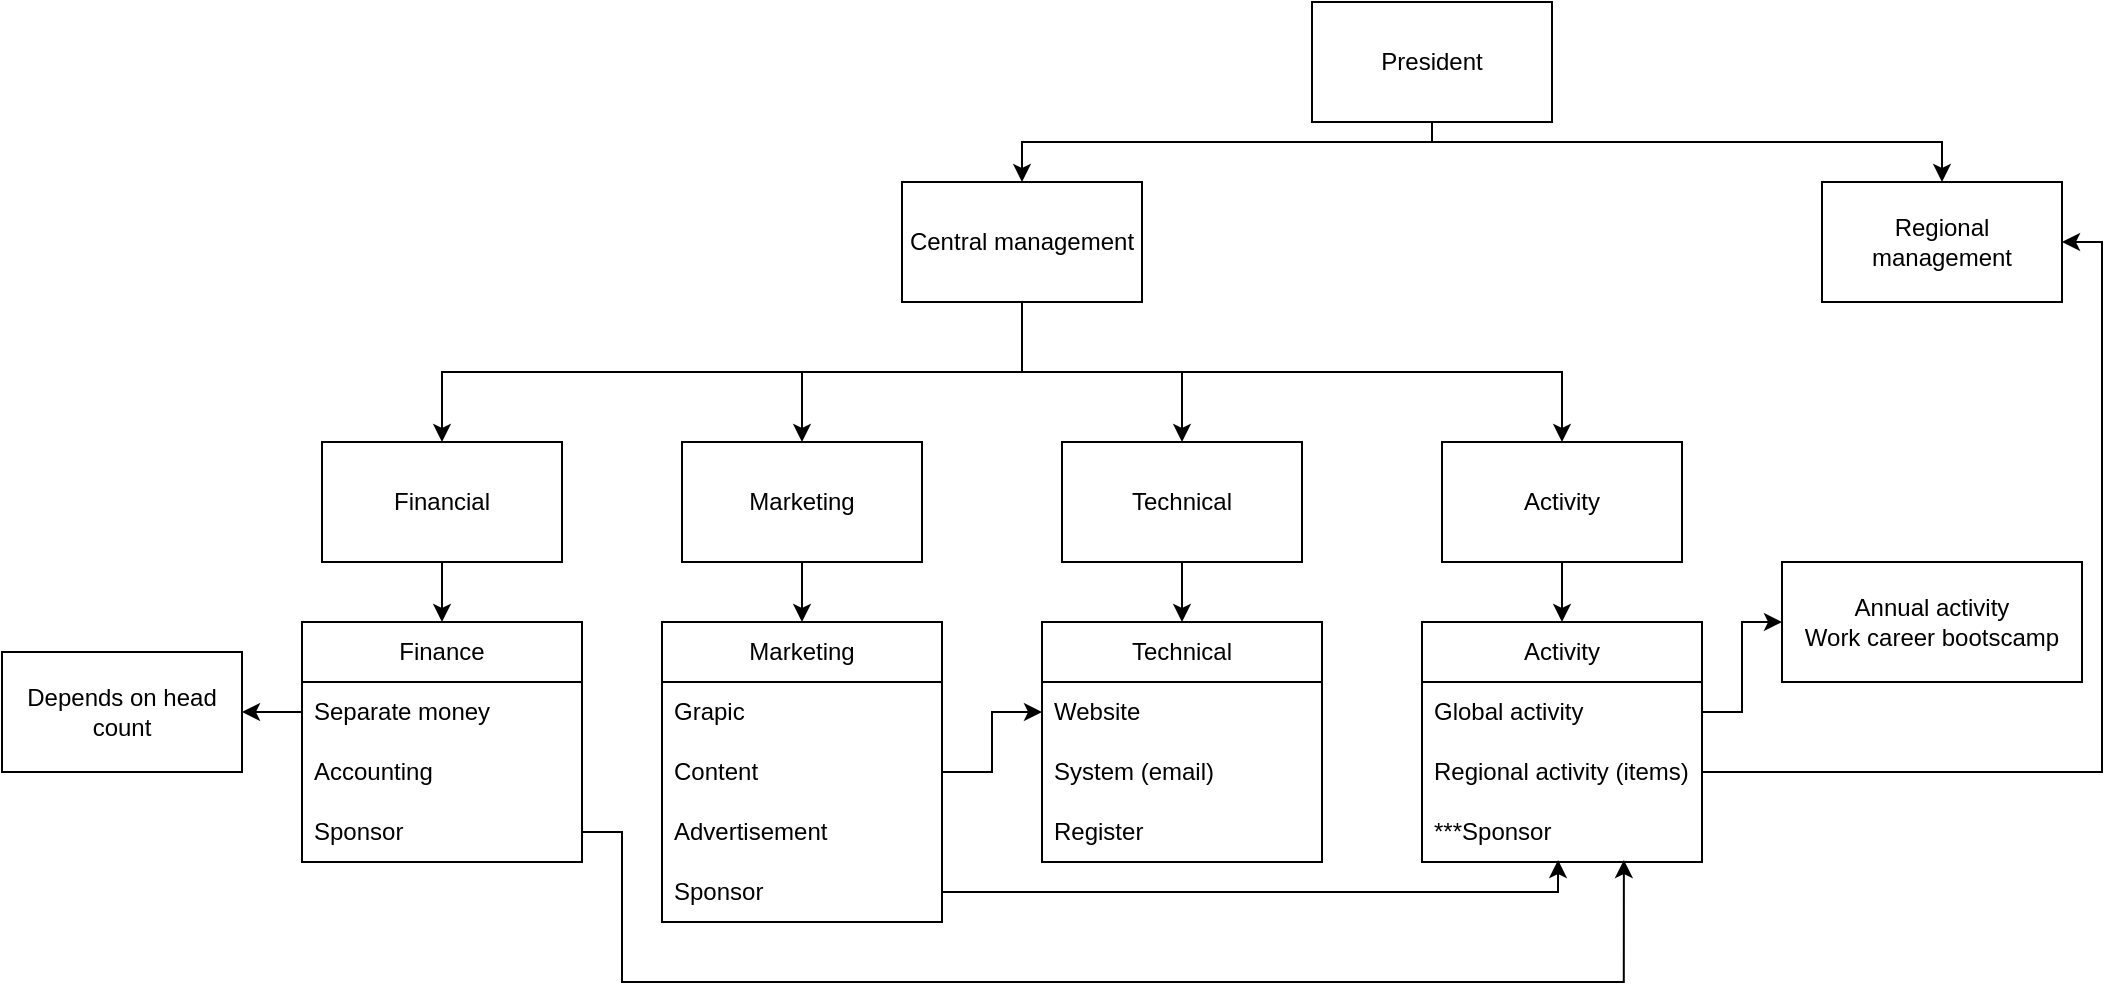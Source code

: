 <mxfile version="21.2.3" type="github">
  <diagram name="Page-1" id="Dwad5n6bbbJ22NZK7gXC">
    <mxGraphModel dx="2284" dy="896" grid="1" gridSize="10" guides="1" tooltips="1" connect="1" arrows="1" fold="1" page="1" pageScale="1" pageWidth="850" pageHeight="1100" math="0" shadow="0">
      <root>
        <mxCell id="0" />
        <mxCell id="1" parent="0" />
        <mxCell id="BgVYUfJSk00kFiDVKb5x-19" style="edgeStyle=orthogonalEdgeStyle;rounded=0;orthogonalLoop=1;jettySize=auto;html=1;entryX=0.5;entryY=0;entryDx=0;entryDy=0;exitX=0.5;exitY=1;exitDx=0;exitDy=0;" edge="1" parent="1" source="BgVYUfJSk00kFiDVKb5x-1" target="BgVYUfJSk00kFiDVKb5x-2">
          <mxGeometry relative="1" as="geometry">
            <Array as="points">
              <mxPoint x="425" y="80" />
              <mxPoint x="220" y="80" />
            </Array>
          </mxGeometry>
        </mxCell>
        <mxCell id="BgVYUfJSk00kFiDVKb5x-20" style="edgeStyle=orthogonalEdgeStyle;rounded=0;orthogonalLoop=1;jettySize=auto;html=1;exitX=0.5;exitY=1;exitDx=0;exitDy=0;entryX=0.5;entryY=0;entryDx=0;entryDy=0;" edge="1" parent="1" source="BgVYUfJSk00kFiDVKb5x-1" target="BgVYUfJSk00kFiDVKb5x-3">
          <mxGeometry relative="1" as="geometry">
            <Array as="points">
              <mxPoint x="425" y="80" />
              <mxPoint x="680" y="80" />
            </Array>
          </mxGeometry>
        </mxCell>
        <mxCell id="BgVYUfJSk00kFiDVKb5x-1" value="President" style="rounded=0;whiteSpace=wrap;html=1;" vertex="1" parent="1">
          <mxGeometry x="365" y="10" width="120" height="60" as="geometry" />
        </mxCell>
        <mxCell id="BgVYUfJSk00kFiDVKb5x-15" style="edgeStyle=orthogonalEdgeStyle;rounded=0;orthogonalLoop=1;jettySize=auto;html=1;exitX=0.5;exitY=1;exitDx=0;exitDy=0;entryX=0.5;entryY=0;entryDx=0;entryDy=0;" edge="1" parent="1" source="BgVYUfJSk00kFiDVKb5x-2" target="BgVYUfJSk00kFiDVKb5x-5">
          <mxGeometry relative="1" as="geometry" />
        </mxCell>
        <mxCell id="BgVYUfJSk00kFiDVKb5x-16" style="edgeStyle=orthogonalEdgeStyle;rounded=0;orthogonalLoop=1;jettySize=auto;html=1;exitX=0.5;exitY=1;exitDx=0;exitDy=0;entryX=0.5;entryY=0;entryDx=0;entryDy=0;" edge="1" parent="1" source="BgVYUfJSk00kFiDVKb5x-2" target="BgVYUfJSk00kFiDVKb5x-4">
          <mxGeometry relative="1" as="geometry" />
        </mxCell>
        <mxCell id="BgVYUfJSk00kFiDVKb5x-17" style="edgeStyle=orthogonalEdgeStyle;rounded=0;orthogonalLoop=1;jettySize=auto;html=1;exitX=0.5;exitY=1;exitDx=0;exitDy=0;entryX=0.5;entryY=0;entryDx=0;entryDy=0;" edge="1" parent="1" source="BgVYUfJSk00kFiDVKb5x-2" target="BgVYUfJSk00kFiDVKb5x-6">
          <mxGeometry relative="1" as="geometry" />
        </mxCell>
        <mxCell id="BgVYUfJSk00kFiDVKb5x-18" style="edgeStyle=orthogonalEdgeStyle;rounded=0;orthogonalLoop=1;jettySize=auto;html=1;exitX=0.5;exitY=1;exitDx=0;exitDy=0;entryX=0.5;entryY=0;entryDx=0;entryDy=0;" edge="1" parent="1" source="BgVYUfJSk00kFiDVKb5x-2" target="BgVYUfJSk00kFiDVKb5x-7">
          <mxGeometry relative="1" as="geometry" />
        </mxCell>
        <mxCell id="BgVYUfJSk00kFiDVKb5x-2" value="Central management" style="rounded=0;whiteSpace=wrap;html=1;" vertex="1" parent="1">
          <mxGeometry x="160" y="100" width="120" height="60" as="geometry" />
        </mxCell>
        <mxCell id="BgVYUfJSk00kFiDVKb5x-3" value="Regional management" style="rounded=0;whiteSpace=wrap;html=1;" vertex="1" parent="1">
          <mxGeometry x="620" y="100" width="120" height="60" as="geometry" />
        </mxCell>
        <mxCell id="BgVYUfJSk00kFiDVKb5x-33" style="edgeStyle=orthogonalEdgeStyle;rounded=0;orthogonalLoop=1;jettySize=auto;html=1;exitX=0.5;exitY=1;exitDx=0;exitDy=0;entryX=0.5;entryY=0;entryDx=0;entryDy=0;" edge="1" parent="1" source="BgVYUfJSk00kFiDVKb5x-4" target="BgVYUfJSk00kFiDVKb5x-8">
          <mxGeometry relative="1" as="geometry" />
        </mxCell>
        <mxCell id="BgVYUfJSk00kFiDVKb5x-4" value="Financial" style="rounded=0;whiteSpace=wrap;html=1;" vertex="1" parent="1">
          <mxGeometry x="-130" y="230" width="120" height="60" as="geometry" />
        </mxCell>
        <mxCell id="BgVYUfJSk00kFiDVKb5x-32" style="edgeStyle=orthogonalEdgeStyle;rounded=0;orthogonalLoop=1;jettySize=auto;html=1;exitX=0.5;exitY=1;exitDx=0;exitDy=0;entryX=0.5;entryY=0;entryDx=0;entryDy=0;" edge="1" parent="1" source="BgVYUfJSk00kFiDVKb5x-5" target="BgVYUfJSk00kFiDVKb5x-22">
          <mxGeometry relative="1" as="geometry" />
        </mxCell>
        <mxCell id="BgVYUfJSk00kFiDVKb5x-5" value="Marketing" style="rounded=0;whiteSpace=wrap;html=1;" vertex="1" parent="1">
          <mxGeometry x="50" y="230" width="120" height="60" as="geometry" />
        </mxCell>
        <mxCell id="BgVYUfJSk00kFiDVKb5x-34" style="edgeStyle=orthogonalEdgeStyle;rounded=0;orthogonalLoop=1;jettySize=auto;html=1;exitX=0.5;exitY=1;exitDx=0;exitDy=0;entryX=0.5;entryY=0;entryDx=0;entryDy=0;" edge="1" parent="1" source="BgVYUfJSk00kFiDVKb5x-6" target="BgVYUfJSk00kFiDVKb5x-28">
          <mxGeometry relative="1" as="geometry" />
        </mxCell>
        <mxCell id="BgVYUfJSk00kFiDVKb5x-6" value="Technical" style="rounded=0;whiteSpace=wrap;html=1;" vertex="1" parent="1">
          <mxGeometry x="240" y="230" width="120" height="60" as="geometry" />
        </mxCell>
        <mxCell id="BgVYUfJSk00kFiDVKb5x-39" style="edgeStyle=orthogonalEdgeStyle;rounded=0;orthogonalLoop=1;jettySize=auto;html=1;exitX=0.5;exitY=1;exitDx=0;exitDy=0;entryX=0.5;entryY=0;entryDx=0;entryDy=0;" edge="1" parent="1" source="BgVYUfJSk00kFiDVKb5x-7" target="BgVYUfJSk00kFiDVKb5x-35">
          <mxGeometry relative="1" as="geometry" />
        </mxCell>
        <mxCell id="BgVYUfJSk00kFiDVKb5x-7" value="Activity" style="rounded=0;whiteSpace=wrap;html=1;" vertex="1" parent="1">
          <mxGeometry x="430" y="230" width="120" height="60" as="geometry" />
        </mxCell>
        <mxCell id="BgVYUfJSk00kFiDVKb5x-8" value="Finance" style="swimlane;fontStyle=0;childLayout=stackLayout;horizontal=1;startSize=30;horizontalStack=0;resizeParent=1;resizeParentMax=0;resizeLast=0;collapsible=1;marginBottom=0;whiteSpace=wrap;html=1;" vertex="1" parent="1">
          <mxGeometry x="-140" y="320" width="140" height="120" as="geometry" />
        </mxCell>
        <mxCell id="BgVYUfJSk00kFiDVKb5x-9" value="Separate money" style="text;strokeColor=none;fillColor=none;align=left;verticalAlign=middle;spacingLeft=4;spacingRight=4;overflow=hidden;points=[[0,0.5],[1,0.5]];portConstraint=eastwest;rotatable=0;whiteSpace=wrap;html=1;" vertex="1" parent="BgVYUfJSk00kFiDVKb5x-8">
          <mxGeometry y="30" width="140" height="30" as="geometry" />
        </mxCell>
        <mxCell id="BgVYUfJSk00kFiDVKb5x-10" value="Accounting" style="text;strokeColor=none;fillColor=none;align=left;verticalAlign=middle;spacingLeft=4;spacingRight=4;overflow=hidden;points=[[0,0.5],[1,0.5]];portConstraint=eastwest;rotatable=0;whiteSpace=wrap;html=1;" vertex="1" parent="BgVYUfJSk00kFiDVKb5x-8">
          <mxGeometry y="60" width="140" height="30" as="geometry" />
        </mxCell>
        <mxCell id="BgVYUfJSk00kFiDVKb5x-11" value="Sponsor" style="text;strokeColor=none;fillColor=none;align=left;verticalAlign=middle;spacingLeft=4;spacingRight=4;overflow=hidden;points=[[0,0.5],[1,0.5]];portConstraint=eastwest;rotatable=0;whiteSpace=wrap;html=1;" vertex="1" parent="BgVYUfJSk00kFiDVKb5x-8">
          <mxGeometry y="90" width="140" height="30" as="geometry" />
        </mxCell>
        <mxCell id="BgVYUfJSk00kFiDVKb5x-12" value="Depends on head count" style="rounded=0;whiteSpace=wrap;html=1;" vertex="1" parent="1">
          <mxGeometry x="-290" y="335" width="120" height="60" as="geometry" />
        </mxCell>
        <mxCell id="BgVYUfJSk00kFiDVKb5x-13" style="edgeStyle=orthogonalEdgeStyle;rounded=0;orthogonalLoop=1;jettySize=auto;html=1;exitX=0;exitY=0.5;exitDx=0;exitDy=0;" edge="1" parent="1" source="BgVYUfJSk00kFiDVKb5x-9" target="BgVYUfJSk00kFiDVKb5x-12">
          <mxGeometry relative="1" as="geometry" />
        </mxCell>
        <mxCell id="BgVYUfJSk00kFiDVKb5x-22" value="Marketing" style="swimlane;fontStyle=0;childLayout=stackLayout;horizontal=1;startSize=30;horizontalStack=0;resizeParent=1;resizeParentMax=0;resizeLast=0;collapsible=1;marginBottom=0;whiteSpace=wrap;html=1;" vertex="1" parent="1">
          <mxGeometry x="40" y="320" width="140" height="150" as="geometry" />
        </mxCell>
        <mxCell id="BgVYUfJSk00kFiDVKb5x-23" value="Grapic" style="text;strokeColor=none;fillColor=none;align=left;verticalAlign=middle;spacingLeft=4;spacingRight=4;overflow=hidden;points=[[0,0.5],[1,0.5]];portConstraint=eastwest;rotatable=0;whiteSpace=wrap;html=1;" vertex="1" parent="BgVYUfJSk00kFiDVKb5x-22">
          <mxGeometry y="30" width="140" height="30" as="geometry" />
        </mxCell>
        <mxCell id="BgVYUfJSk00kFiDVKb5x-24" value="Content" style="text;strokeColor=none;fillColor=none;align=left;verticalAlign=middle;spacingLeft=4;spacingRight=4;overflow=hidden;points=[[0,0.5],[1,0.5]];portConstraint=eastwest;rotatable=0;whiteSpace=wrap;html=1;" vertex="1" parent="BgVYUfJSk00kFiDVKb5x-22">
          <mxGeometry y="60" width="140" height="30" as="geometry" />
        </mxCell>
        <mxCell id="BgVYUfJSk00kFiDVKb5x-25" value="Advertisement" style="text;strokeColor=none;fillColor=none;align=left;verticalAlign=middle;spacingLeft=4;spacingRight=4;overflow=hidden;points=[[0,0.5],[1,0.5]];portConstraint=eastwest;rotatable=0;whiteSpace=wrap;html=1;" vertex="1" parent="BgVYUfJSk00kFiDVKb5x-22">
          <mxGeometry y="90" width="140" height="30" as="geometry" />
        </mxCell>
        <mxCell id="BgVYUfJSk00kFiDVKb5x-26" value="Sponsor" style="text;strokeColor=none;fillColor=none;align=left;verticalAlign=middle;spacingLeft=4;spacingRight=4;overflow=hidden;points=[[0,0.5],[1,0.5]];portConstraint=eastwest;rotatable=0;whiteSpace=wrap;html=1;" vertex="1" parent="BgVYUfJSk00kFiDVKb5x-22">
          <mxGeometry y="120" width="140" height="30" as="geometry" />
        </mxCell>
        <mxCell id="BgVYUfJSk00kFiDVKb5x-28" value="Technical" style="swimlane;fontStyle=0;childLayout=stackLayout;horizontal=1;startSize=30;horizontalStack=0;resizeParent=1;resizeParentMax=0;resizeLast=0;collapsible=1;marginBottom=0;whiteSpace=wrap;html=1;" vertex="1" parent="1">
          <mxGeometry x="230" y="320" width="140" height="120" as="geometry" />
        </mxCell>
        <mxCell id="BgVYUfJSk00kFiDVKb5x-29" value="Website" style="text;strokeColor=none;fillColor=none;align=left;verticalAlign=middle;spacingLeft=4;spacingRight=4;overflow=hidden;points=[[0,0.5],[1,0.5]];portConstraint=eastwest;rotatable=0;whiteSpace=wrap;html=1;" vertex="1" parent="BgVYUfJSk00kFiDVKb5x-28">
          <mxGeometry y="30" width="140" height="30" as="geometry" />
        </mxCell>
        <mxCell id="BgVYUfJSk00kFiDVKb5x-30" value="System (email)" style="text;strokeColor=none;fillColor=none;align=left;verticalAlign=middle;spacingLeft=4;spacingRight=4;overflow=hidden;points=[[0,0.5],[1,0.5]];portConstraint=eastwest;rotatable=0;whiteSpace=wrap;html=1;" vertex="1" parent="BgVYUfJSk00kFiDVKb5x-28">
          <mxGeometry y="60" width="140" height="30" as="geometry" />
        </mxCell>
        <mxCell id="BgVYUfJSk00kFiDVKb5x-31" value="Register" style="text;strokeColor=none;fillColor=none;align=left;verticalAlign=middle;spacingLeft=4;spacingRight=4;overflow=hidden;points=[[0,0.5],[1,0.5]];portConstraint=eastwest;rotatable=0;whiteSpace=wrap;html=1;" vertex="1" parent="BgVYUfJSk00kFiDVKb5x-28">
          <mxGeometry y="90" width="140" height="30" as="geometry" />
        </mxCell>
        <mxCell id="BgVYUfJSk00kFiDVKb5x-35" value="Activity" style="swimlane;fontStyle=0;childLayout=stackLayout;horizontal=1;startSize=30;horizontalStack=0;resizeParent=1;resizeParentMax=0;resizeLast=0;collapsible=1;marginBottom=0;whiteSpace=wrap;html=1;" vertex="1" parent="1">
          <mxGeometry x="420" y="320" width="140" height="120" as="geometry" />
        </mxCell>
        <mxCell id="BgVYUfJSk00kFiDVKb5x-36" value="Global activity" style="text;strokeColor=none;fillColor=none;align=left;verticalAlign=middle;spacingLeft=4;spacingRight=4;overflow=hidden;points=[[0,0.5],[1,0.5]];portConstraint=eastwest;rotatable=0;whiteSpace=wrap;html=1;" vertex="1" parent="BgVYUfJSk00kFiDVKb5x-35">
          <mxGeometry y="30" width="140" height="30" as="geometry" />
        </mxCell>
        <mxCell id="BgVYUfJSk00kFiDVKb5x-37" value="Regional activity (items)" style="text;strokeColor=none;fillColor=none;align=left;verticalAlign=middle;spacingLeft=4;spacingRight=4;overflow=hidden;points=[[0,0.5],[1,0.5]];portConstraint=eastwest;rotatable=0;whiteSpace=wrap;html=1;" vertex="1" parent="BgVYUfJSk00kFiDVKb5x-35">
          <mxGeometry y="60" width="140" height="30" as="geometry" />
        </mxCell>
        <mxCell id="BgVYUfJSk00kFiDVKb5x-38" value="***Sponsor" style="text;strokeColor=none;fillColor=none;align=left;verticalAlign=middle;spacingLeft=4;spacingRight=4;overflow=hidden;points=[[0,0.5],[1,0.5]];portConstraint=eastwest;rotatable=0;whiteSpace=wrap;html=1;" vertex="1" parent="BgVYUfJSk00kFiDVKb5x-35">
          <mxGeometry y="90" width="140" height="30" as="geometry" />
        </mxCell>
        <mxCell id="BgVYUfJSk00kFiDVKb5x-40" value="Annual activity&lt;br&gt;Work career bootscamp" style="rounded=0;whiteSpace=wrap;html=1;" vertex="1" parent="1">
          <mxGeometry x="600" y="290" width="150" height="60" as="geometry" />
        </mxCell>
        <mxCell id="BgVYUfJSk00kFiDVKb5x-41" style="edgeStyle=orthogonalEdgeStyle;rounded=0;orthogonalLoop=1;jettySize=auto;html=1;exitX=1;exitY=0.5;exitDx=0;exitDy=0;" edge="1" parent="1" source="BgVYUfJSk00kFiDVKb5x-36" target="BgVYUfJSk00kFiDVKb5x-40">
          <mxGeometry relative="1" as="geometry" />
        </mxCell>
        <mxCell id="BgVYUfJSk00kFiDVKb5x-42" style="edgeStyle=orthogonalEdgeStyle;rounded=0;orthogonalLoop=1;jettySize=auto;html=1;exitX=1;exitY=0.5;exitDx=0;exitDy=0;entryX=1;entryY=0.5;entryDx=0;entryDy=0;" edge="1" parent="1" source="BgVYUfJSk00kFiDVKb5x-37" target="BgVYUfJSk00kFiDVKb5x-3">
          <mxGeometry relative="1" as="geometry">
            <Array as="points">
              <mxPoint x="760" y="395" />
              <mxPoint x="760" y="130" />
            </Array>
          </mxGeometry>
        </mxCell>
        <mxCell id="BgVYUfJSk00kFiDVKb5x-43" style="edgeStyle=orthogonalEdgeStyle;rounded=0;orthogonalLoop=1;jettySize=auto;html=1;exitX=1;exitY=0.5;exitDx=0;exitDy=0;entryX=0.486;entryY=0.967;entryDx=0;entryDy=0;entryPerimeter=0;" edge="1" parent="1" source="BgVYUfJSk00kFiDVKb5x-26" target="BgVYUfJSk00kFiDVKb5x-38">
          <mxGeometry relative="1" as="geometry">
            <Array as="points">
              <mxPoint x="488" y="455" />
            </Array>
          </mxGeometry>
        </mxCell>
        <mxCell id="BgVYUfJSk00kFiDVKb5x-44" style="edgeStyle=orthogonalEdgeStyle;rounded=0;orthogonalLoop=1;jettySize=auto;html=1;exitX=1;exitY=0.5;exitDx=0;exitDy=0;entryX=0.721;entryY=0.967;entryDx=0;entryDy=0;entryPerimeter=0;" edge="1" parent="1" source="BgVYUfJSk00kFiDVKb5x-11" target="BgVYUfJSk00kFiDVKb5x-38">
          <mxGeometry relative="1" as="geometry">
            <Array as="points">
              <mxPoint x="20" y="425" />
              <mxPoint x="20" y="500" />
              <mxPoint x="521" y="500" />
            </Array>
          </mxGeometry>
        </mxCell>
        <mxCell id="BgVYUfJSk00kFiDVKb5x-45" style="edgeStyle=orthogonalEdgeStyle;rounded=0;orthogonalLoop=1;jettySize=auto;html=1;exitX=1;exitY=0.5;exitDx=0;exitDy=0;entryX=0;entryY=0.5;entryDx=0;entryDy=0;" edge="1" parent="1" source="BgVYUfJSk00kFiDVKb5x-24" target="BgVYUfJSk00kFiDVKb5x-29">
          <mxGeometry relative="1" as="geometry" />
        </mxCell>
      </root>
    </mxGraphModel>
  </diagram>
</mxfile>
